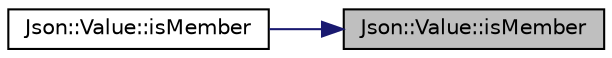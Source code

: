 digraph "Json::Value::isMember"
{
 // LATEX_PDF_SIZE
  edge [fontname="Helvetica",fontsize="10",labelfontname="Helvetica",labelfontsize="10"];
  node [fontname="Helvetica",fontsize="10",shape=record];
  rankdir="RL";
  Node1 [label="Json::Value::isMember",height=0.2,width=0.4,color="black", fillcolor="grey75", style="filled", fontcolor="black",tooltip=" "];
  Node1 -> Node2 [dir="back",color="midnightblue",fontsize="10",style="solid",fontname="Helvetica"];
  Node2 [label="Json::Value::isMember",height=0.2,width=0.4,color="black", fillcolor="white", style="filled",URL="$class_json_1_1_value.html#a0c2cd838217b23ee6bde8135de1b30d9",tooltip=" "];
}
